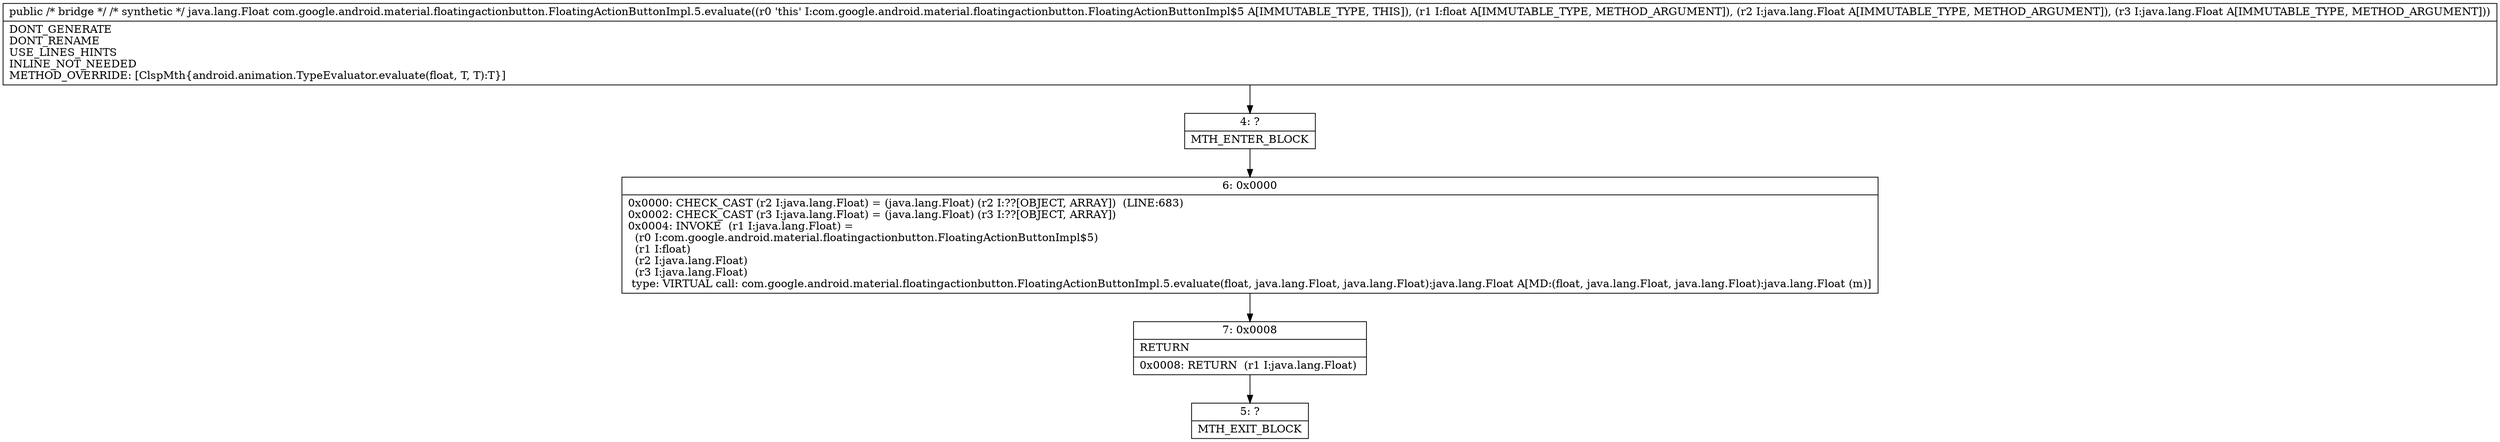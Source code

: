 digraph "CFG forcom.google.android.material.floatingactionbutton.FloatingActionButtonImpl.5.evaluate(FLjava\/lang\/Object;Ljava\/lang\/Object;)Ljava\/lang\/Object;" {
Node_4 [shape=record,label="{4\:\ ?|MTH_ENTER_BLOCK\l}"];
Node_6 [shape=record,label="{6\:\ 0x0000|0x0000: CHECK_CAST (r2 I:java.lang.Float) = (java.lang.Float) (r2 I:??[OBJECT, ARRAY])  (LINE:683)\l0x0002: CHECK_CAST (r3 I:java.lang.Float) = (java.lang.Float) (r3 I:??[OBJECT, ARRAY]) \l0x0004: INVOKE  (r1 I:java.lang.Float) = \l  (r0 I:com.google.android.material.floatingactionbutton.FloatingActionButtonImpl$5)\l  (r1 I:float)\l  (r2 I:java.lang.Float)\l  (r3 I:java.lang.Float)\l type: VIRTUAL call: com.google.android.material.floatingactionbutton.FloatingActionButtonImpl.5.evaluate(float, java.lang.Float, java.lang.Float):java.lang.Float A[MD:(float, java.lang.Float, java.lang.Float):java.lang.Float (m)]\l}"];
Node_7 [shape=record,label="{7\:\ 0x0008|RETURN\l|0x0008: RETURN  (r1 I:java.lang.Float) \l}"];
Node_5 [shape=record,label="{5\:\ ?|MTH_EXIT_BLOCK\l}"];
MethodNode[shape=record,label="{public \/* bridge *\/ \/* synthetic *\/ java.lang.Float com.google.android.material.floatingactionbutton.FloatingActionButtonImpl.5.evaluate((r0 'this' I:com.google.android.material.floatingactionbutton.FloatingActionButtonImpl$5 A[IMMUTABLE_TYPE, THIS]), (r1 I:float A[IMMUTABLE_TYPE, METHOD_ARGUMENT]), (r2 I:java.lang.Float A[IMMUTABLE_TYPE, METHOD_ARGUMENT]), (r3 I:java.lang.Float A[IMMUTABLE_TYPE, METHOD_ARGUMENT]))  | DONT_GENERATE\lDONT_RENAME\lUSE_LINES_HINTS\lINLINE_NOT_NEEDED\lMETHOD_OVERRIDE: [ClspMth\{android.animation.TypeEvaluator.evaluate(float, T, T):T\}]\l}"];
MethodNode -> Node_4;Node_4 -> Node_6;
Node_6 -> Node_7;
Node_7 -> Node_5;
}

